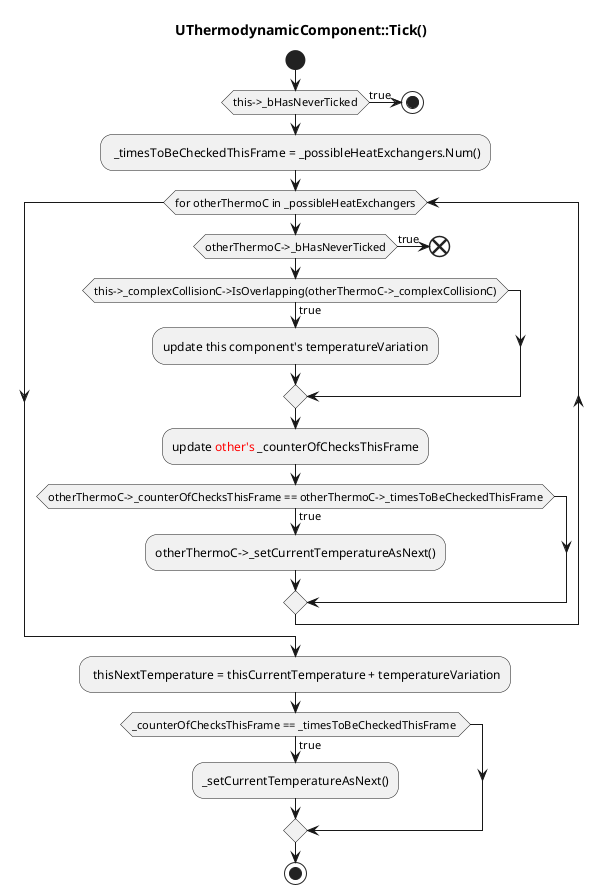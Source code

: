 @startuml
title UThermodynamicComponent::Tick()

start
if (this->_bHasNeverTicked) then (true)
    stop
endif
: _timesToBeCheckedThisFrame = _possibleHeatExchangers.Num();

while (for otherThermoC in _possibleHeatExchangers)
    if(otherThermoC->_bHasNeverTicked) then (true)
        end
    endif

    if (this->_complexCollisionC->IsOverlapping(otherThermoC->_complexCollisionC)) then (true)
        :update this component's temperatureVariation;
    endif
    :update <color:red>other's</color> _counterOfChecksThisFrame;
    if (otherThermoC->_counterOfChecksThisFrame == otherThermoC->_timesToBeCheckedThisFrame) then (true)
        :otherThermoC->_setCurrentTemperatureAsNext();
    endif
endwhile

: thisNextTemperature = thisCurrentTemperature + temperatureVariation;


if (_counterOfChecksThisFrame == _timesToBeCheckedThisFrame ) then (true)
    :_setCurrentTemperatureAsNext();
endif

stop

@enduml